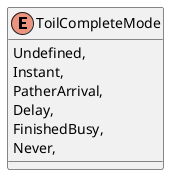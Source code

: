 @startuml
enum ToilCompleteMode {
    Undefined,
    Instant,
    PatherArrival,
    Delay,
    FinishedBusy,
    Never,
}
@enduml
